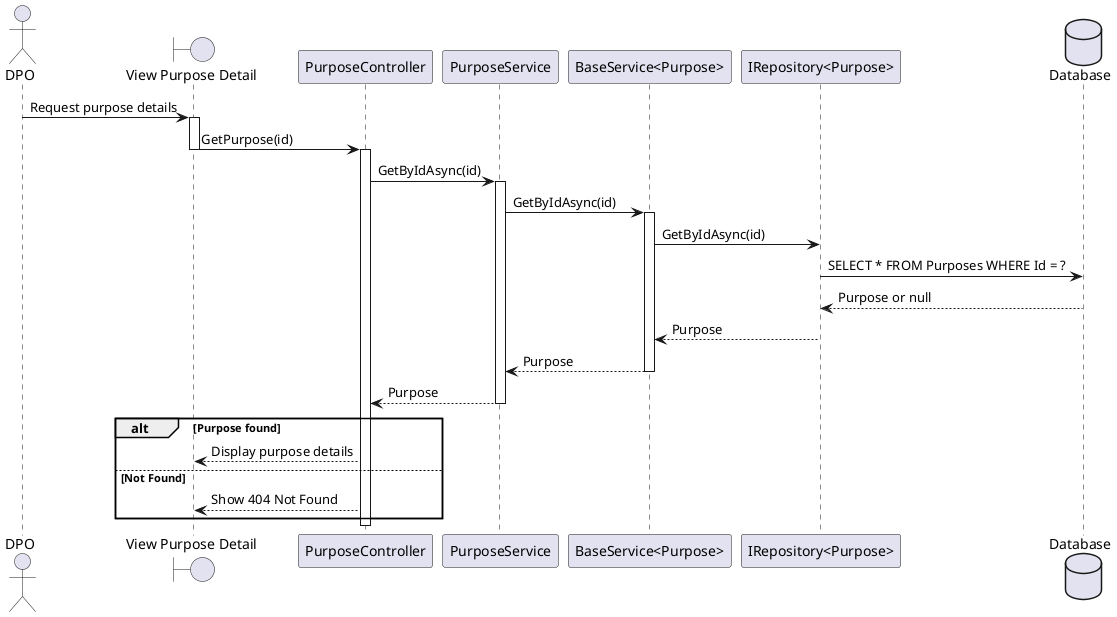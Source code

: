 @startuml

actor DPO
boundary "View Purpose Detail" as Screen
participant "PurposeController" as Controller
participant "PurposeService" as Service
participant "BaseService<Purpose>" as BaseService
participant "IRepository<Purpose>" as Repo
database "Database" as DB

DPO -> Screen : Request purpose details
activate Screen
Screen -> Controller : GetPurpose(id)
deactivate Screen
activate Controller

Controller -> Service : GetByIdAsync(id)
activate Service

Service -> BaseService : GetByIdAsync(id)
activate BaseService
BaseService -> Repo : GetByIdAsync(id)
Repo -> DB : SELECT * FROM Purposes WHERE Id = ?
DB --> Repo : Purpose or null
Repo --> BaseService : Purpose
BaseService --> Service : Purpose
deactivate BaseService

Service --> Controller : Purpose
deactivate Service

alt Purpose found
    Controller --> Screen : Display purpose details
else Not Found
    Controller --> Screen : Show 404 Not Found
end
deactivate Controller
@enduml
